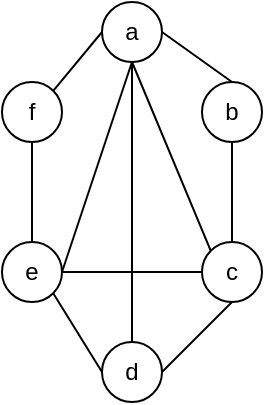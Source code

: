 <mxfile version="15.5.2" type="device"><diagram id="phz2P1-2fowM_JXh-wqj" name="Page-1"><mxGraphModel dx="868" dy="493" grid="1" gridSize="10" guides="1" tooltips="1" connect="1" arrows="1" fold="1" page="1" pageScale="1" pageWidth="827" pageHeight="1169" math="0" shadow="0"><root><mxCell id="0"/><mxCell id="1" parent="0"/><mxCell id="BjxuCHYUr12f6b1NcDQp-1" value="f" style="ellipse;whiteSpace=wrap;html=1;aspect=fixed;" vertex="1" parent="1"><mxGeometry x="50" y="40" width="30" height="30" as="geometry"/></mxCell><mxCell id="BjxuCHYUr12f6b1NcDQp-3" value="a" style="ellipse;whiteSpace=wrap;html=1;aspect=fixed;" vertex="1" parent="1"><mxGeometry x="100" width="30" height="30" as="geometry"/></mxCell><mxCell id="BjxuCHYUr12f6b1NcDQp-4" value="b" style="ellipse;whiteSpace=wrap;html=1;aspect=fixed;" vertex="1" parent="1"><mxGeometry x="150" y="40" width="30" height="30" as="geometry"/></mxCell><mxCell id="BjxuCHYUr12f6b1NcDQp-5" value="e" style="ellipse;whiteSpace=wrap;html=1;aspect=fixed;" vertex="1" parent="1"><mxGeometry x="50" y="120" width="30" height="30" as="geometry"/></mxCell><mxCell id="BjxuCHYUr12f6b1NcDQp-6" value="d" style="ellipse;whiteSpace=wrap;html=1;aspect=fixed;" vertex="1" parent="1"><mxGeometry x="100" y="170" width="30" height="30" as="geometry"/></mxCell><mxCell id="BjxuCHYUr12f6b1NcDQp-7" value="c" style="ellipse;whiteSpace=wrap;html=1;aspect=fixed;" vertex="1" parent="1"><mxGeometry x="150" y="120" width="30" height="30" as="geometry"/></mxCell><mxCell id="BjxuCHYUr12f6b1NcDQp-10" value="" style="endArrow=none;html=1;rounded=0;entryX=1;entryY=0.5;entryDx=0;entryDy=0;exitX=0.5;exitY=0;exitDx=0;exitDy=0;" edge="1" parent="1" source="BjxuCHYUr12f6b1NcDQp-4" target="BjxuCHYUr12f6b1NcDQp-3"><mxGeometry width="50" height="50" relative="1" as="geometry"><mxPoint x="240" y="120" as="sourcePoint"/><mxPoint x="290" y="70" as="targetPoint"/></mxGeometry></mxCell><mxCell id="BjxuCHYUr12f6b1NcDQp-11" value="" style="endArrow=none;html=1;rounded=0;exitX=0.5;exitY=1;exitDx=0;exitDy=0;entryX=0.5;entryY=0;entryDx=0;entryDy=0;" edge="1" parent="1" source="BjxuCHYUr12f6b1NcDQp-4" target="BjxuCHYUr12f6b1NcDQp-7"><mxGeometry width="50" height="50" relative="1" as="geometry"><mxPoint x="270" y="70" as="sourcePoint"/><mxPoint x="320" y="20" as="targetPoint"/></mxGeometry></mxCell><mxCell id="BjxuCHYUr12f6b1NcDQp-12" value="" style="endArrow=none;html=1;rounded=0;exitX=0.5;exitY=1;exitDx=0;exitDy=0;entryX=0;entryY=0;entryDx=0;entryDy=0;" edge="1" parent="1" source="BjxuCHYUr12f6b1NcDQp-3" target="BjxuCHYUr12f6b1NcDQp-7"><mxGeometry width="50" height="50" relative="1" as="geometry"><mxPoint x="175" y="80" as="sourcePoint"/><mxPoint x="175" y="130" as="targetPoint"/></mxGeometry></mxCell><mxCell id="BjxuCHYUr12f6b1NcDQp-13" value="" style="endArrow=none;html=1;rounded=0;entryX=0;entryY=0.5;entryDx=0;entryDy=0;exitX=1;exitY=0;exitDx=0;exitDy=0;" edge="1" parent="1" source="BjxuCHYUr12f6b1NcDQp-1" target="BjxuCHYUr12f6b1NcDQp-3"><mxGeometry width="50" height="50" relative="1" as="geometry"><mxPoint x="10" y="140" as="sourcePoint"/><mxPoint x="60" y="90" as="targetPoint"/></mxGeometry></mxCell><mxCell id="BjxuCHYUr12f6b1NcDQp-14" value="" style="endArrow=none;html=1;rounded=0;entryX=0.5;entryY=1;entryDx=0;entryDy=0;exitX=0.5;exitY=0;exitDx=0;exitDy=0;" edge="1" parent="1" source="BjxuCHYUr12f6b1NcDQp-5" target="BjxuCHYUr12f6b1NcDQp-1"><mxGeometry width="50" height="50" relative="1" as="geometry"><mxPoint x="86" y="54" as="sourcePoint"/><mxPoint x="110" y="25" as="targetPoint"/></mxGeometry></mxCell><mxCell id="BjxuCHYUr12f6b1NcDQp-15" value="" style="endArrow=none;html=1;rounded=0;entryX=1;entryY=1;entryDx=0;entryDy=0;exitX=0;exitY=0.5;exitDx=0;exitDy=0;" edge="1" parent="1" source="BjxuCHYUr12f6b1NcDQp-6" target="BjxuCHYUr12f6b1NcDQp-5"><mxGeometry width="50" height="50" relative="1" as="geometry"><mxPoint x="75" y="130" as="sourcePoint"/><mxPoint x="75" y="80" as="targetPoint"/></mxGeometry></mxCell><mxCell id="BjxuCHYUr12f6b1NcDQp-17" value="" style="endArrow=none;html=1;rounded=0;entryX=1;entryY=0.5;entryDx=0;entryDy=0;exitX=0.5;exitY=1;exitDx=0;exitDy=0;" edge="1" parent="1" source="BjxuCHYUr12f6b1NcDQp-7" target="BjxuCHYUr12f6b1NcDQp-6"><mxGeometry width="50" height="50" relative="1" as="geometry"><mxPoint x="85" y="140" as="sourcePoint"/><mxPoint x="85" y="90" as="targetPoint"/></mxGeometry></mxCell><mxCell id="BjxuCHYUr12f6b1NcDQp-18" value="" style="endArrow=none;html=1;rounded=0;entryX=0.5;entryY=1;entryDx=0;entryDy=0;exitX=1;exitY=0.5;exitDx=0;exitDy=0;" edge="1" parent="1" source="BjxuCHYUr12f6b1NcDQp-5" target="BjxuCHYUr12f6b1NcDQp-3"><mxGeometry width="50" height="50" relative="1" as="geometry"><mxPoint x="95" y="150" as="sourcePoint"/><mxPoint x="95" y="100" as="targetPoint"/></mxGeometry></mxCell><mxCell id="BjxuCHYUr12f6b1NcDQp-19" value="" style="endArrow=none;html=1;rounded=0;entryX=0.5;entryY=1;entryDx=0;entryDy=0;exitX=0.5;exitY=0;exitDx=0;exitDy=0;" edge="1" parent="1" source="BjxuCHYUr12f6b1NcDQp-6" target="BjxuCHYUr12f6b1NcDQp-3"><mxGeometry width="50" height="50" relative="1" as="geometry"><mxPoint x="105" y="160" as="sourcePoint"/><mxPoint x="105" y="110" as="targetPoint"/></mxGeometry></mxCell><mxCell id="BjxuCHYUr12f6b1NcDQp-20" value="" style="endArrow=none;html=1;rounded=0;entryX=1;entryY=0.5;entryDx=0;entryDy=0;exitX=0;exitY=0.5;exitDx=0;exitDy=0;" edge="1" parent="1" source="BjxuCHYUr12f6b1NcDQp-7" target="BjxuCHYUr12f6b1NcDQp-5"><mxGeometry width="50" height="50" relative="1" as="geometry"><mxPoint x="115" y="170" as="sourcePoint"/><mxPoint x="115" y="120" as="targetPoint"/></mxGeometry></mxCell></root></mxGraphModel></diagram></mxfile>